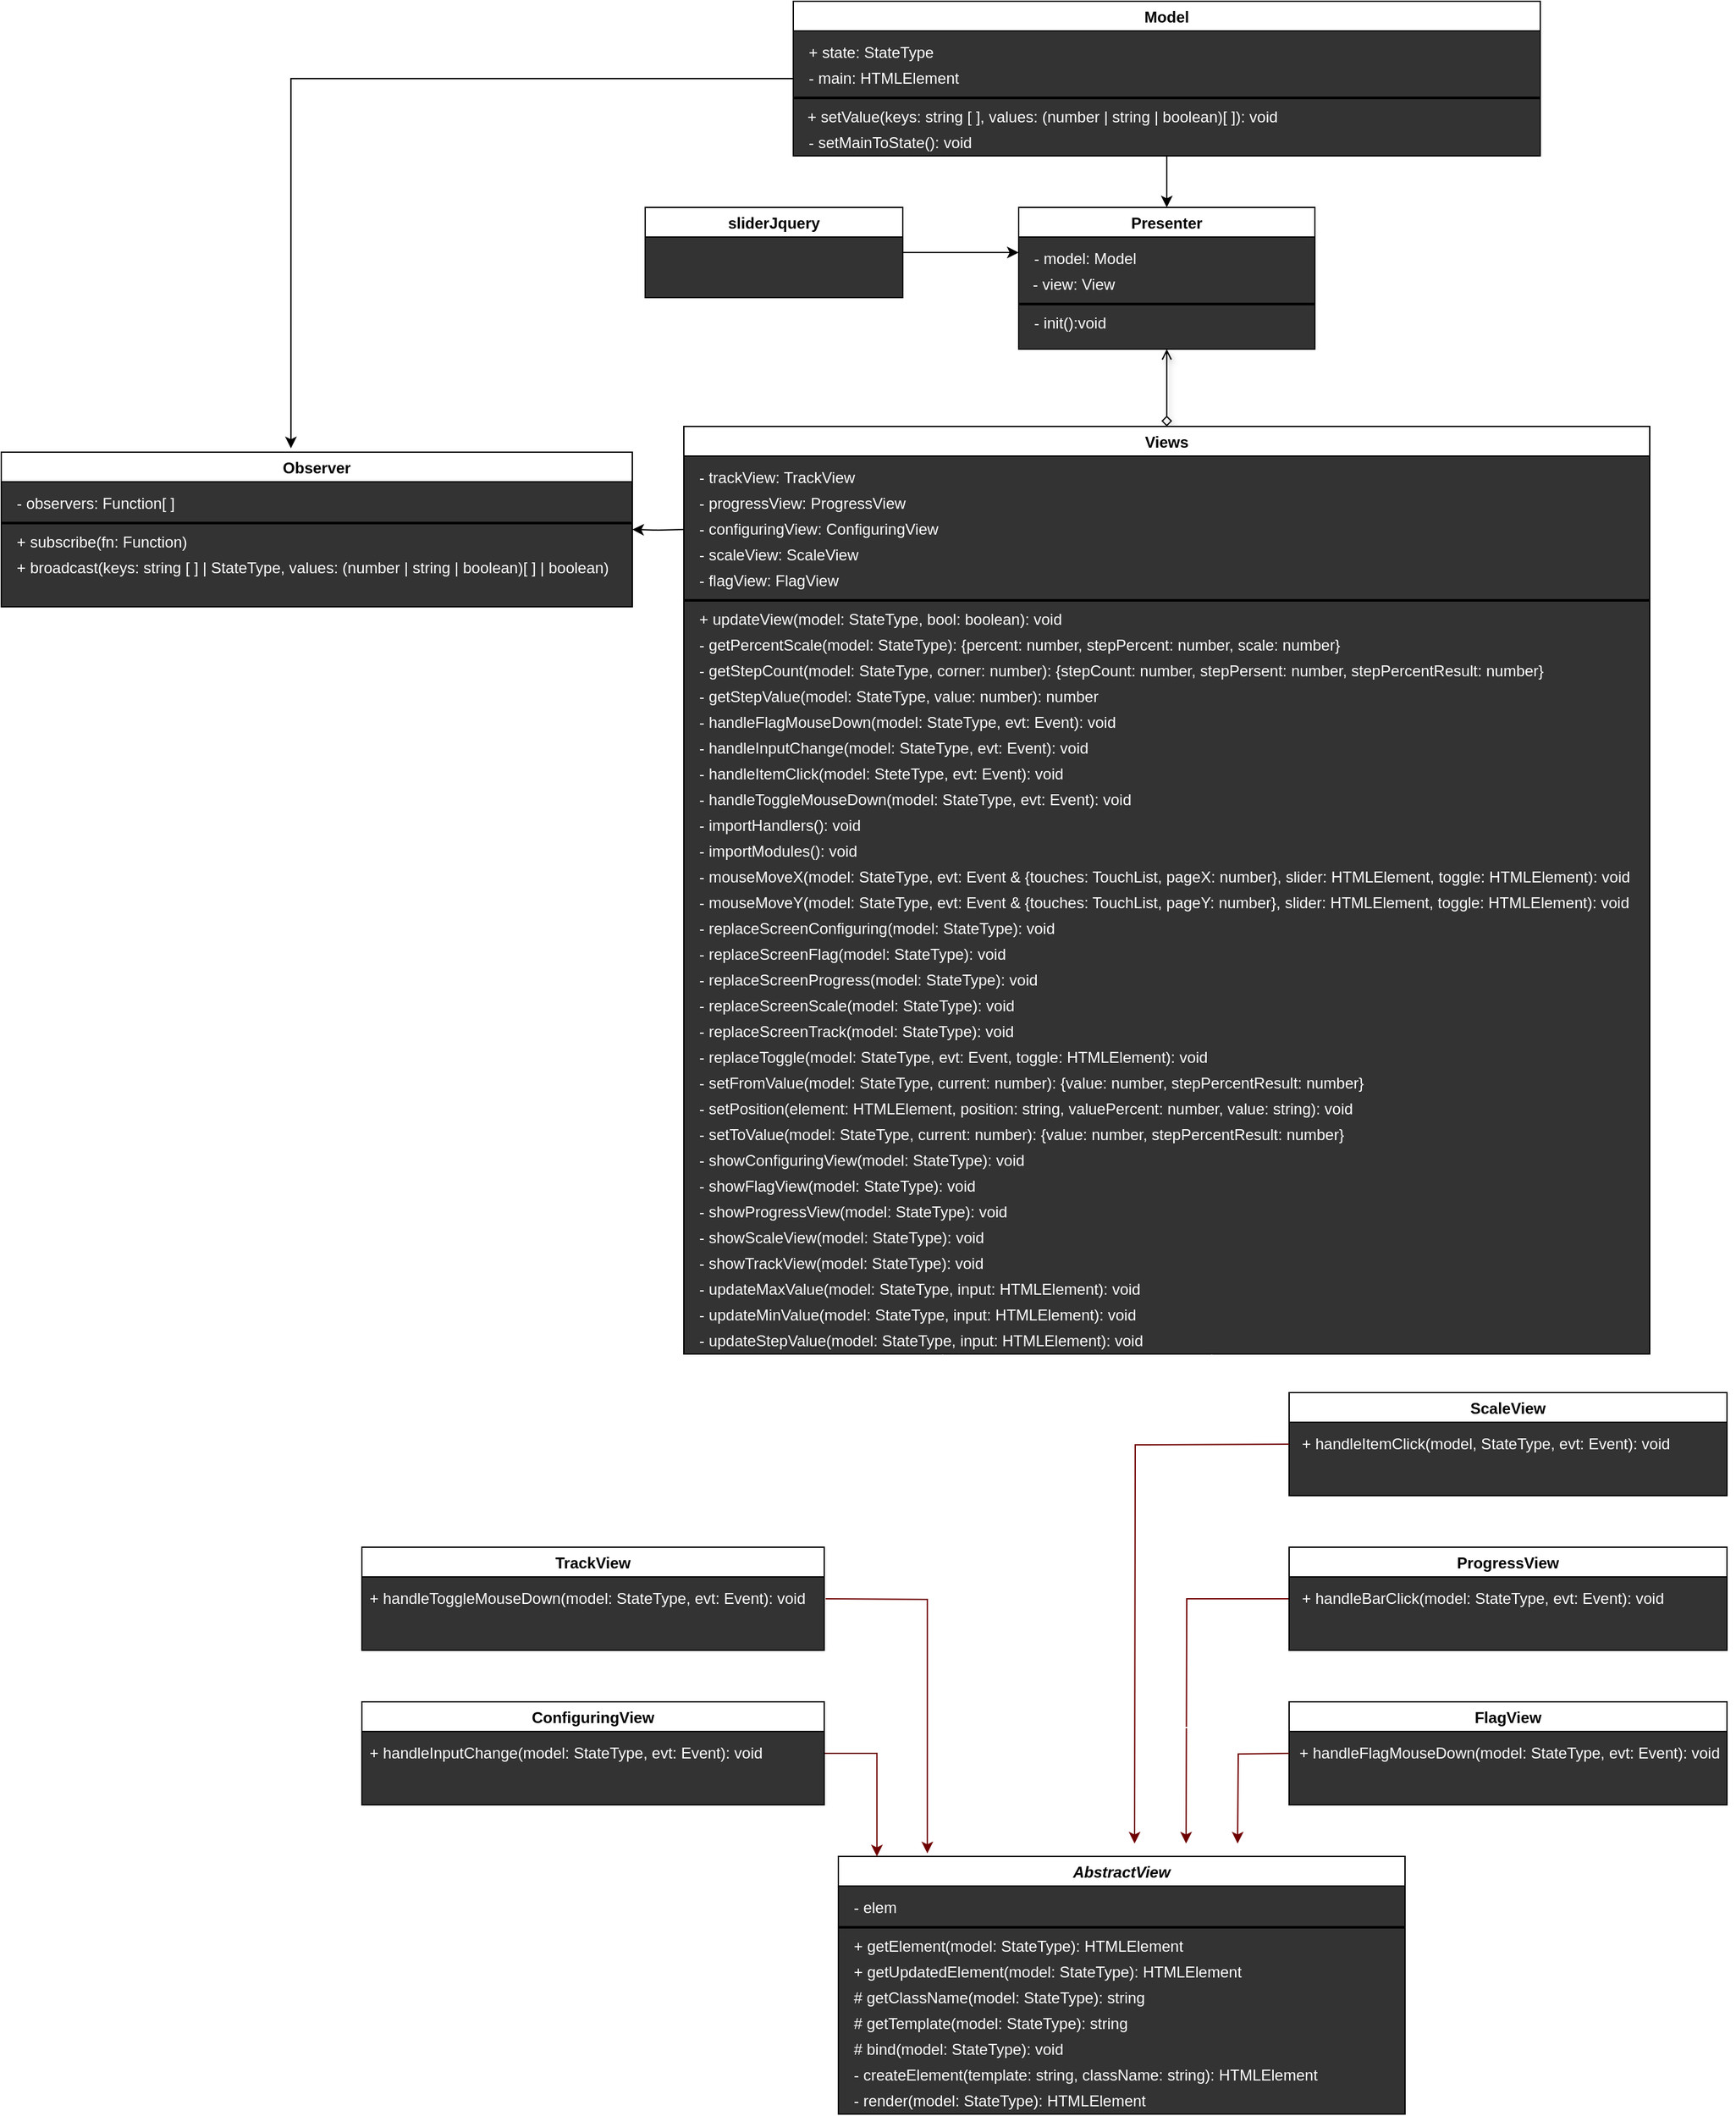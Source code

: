 <mxfile>
    <diagram id="OUbmnmgiFA35l-AEfBl3" name="Страница 1">
        <mxGraphModel dx="1058" dy="478" grid="1" gridSize="10" guides="1" tooltips="1" connect="1" arrows="1" fold="1" page="1" pageScale="1" pageWidth="827" pageHeight="1169" math="0" shadow="0">
            <root>
                <mxCell id="0"/>
                <mxCell id="1" parent="0"/>
                <mxCell id="293" style="edgeStyle=orthogonalEdgeStyle;rounded=0;orthogonalLoop=1;jettySize=auto;html=1;exitX=0.5;exitY=1;exitDx=0;exitDy=0;entryX=0.5;entryY=0;entryDx=0;entryDy=0;shadow=1;endArrow=diamond;endFill=0;strokeWidth=1;startArrow=open;startFill=0;" parent="1" source="3" target="72" edge="1">
                    <mxGeometry relative="1" as="geometry"/>
                </mxCell>
                <mxCell id="3" value="Presenter" style="swimlane;startSize=23;swimlaneFillColor=#333333;" parent="1" vertex="1">
                    <mxGeometry x="1190" y="800" width="230" height="110" as="geometry">
                        <mxRectangle x="314" y="80" width="100" height="23" as="alternateBounds"/>
                    </mxGeometry>
                </mxCell>
                <mxCell id="5" value="" style="line;strokeWidth=2;html=1;" parent="3" vertex="1">
                    <mxGeometry y="70" width="230" height="10" as="geometry"/>
                </mxCell>
                <mxCell id="9" value="&lt;div style=&quot;line-height: 19px&quot;&gt;&lt;font style=&quot;font-size: 12px&quot; color=&quot;#ffffff&quot;&gt;- init():void&lt;/font&gt;&lt;/div&gt;" style="text;html=1;align=left;verticalAlign=middle;resizable=0;points=[];autosize=1;" parent="3" vertex="1">
                    <mxGeometry x="10" y="80" width="70" height="20" as="geometry"/>
                </mxCell>
                <mxCell id="373" value="&lt;font color=&quot;#ffffff&quot;&gt;- view: View&lt;/font&gt;" style="text;html=1;align=left;verticalAlign=middle;resizable=0;points=[];autosize=1;" parent="3" vertex="1">
                    <mxGeometry x="9" y="50" width="80" height="20" as="geometry"/>
                </mxCell>
                <mxCell id="374" value="&lt;font color=&quot;#ffffff&quot;&gt;- model: Model&lt;/font&gt;" style="text;html=1;align=left;verticalAlign=middle;resizable=0;points=[];autosize=1;" parent="3" vertex="1">
                    <mxGeometry x="10" y="30" width="90" height="20" as="geometry"/>
                </mxCell>
                <mxCell id="24" value="AbstractView" style="swimlane;fontStyle=3;swimlaneFillColor=#333333;" parent="1" vertex="1">
                    <mxGeometry x="1050" y="2080" width="440" height="200" as="geometry"/>
                </mxCell>
                <mxCell id="27" value="&lt;div style=&quot;line-height: 19px&quot;&gt;&lt;font style=&quot;font-size: 12px&quot; color=&quot;#ffffff&quot;&gt;+ getElement(model: StateType): HTMLElement&lt;/font&gt;&lt;/div&gt;" style="text;html=1;align=left;verticalAlign=middle;resizable=0;points=[];autosize=1;" parent="24" vertex="1">
                    <mxGeometry x="10" y="60" width="270" height="20" as="geometry"/>
                </mxCell>
                <mxCell id="28" value="&lt;div style=&quot;line-height: 19px&quot;&gt;&lt;font style=&quot;font-size: 12px&quot; color=&quot;#ffffff&quot;&gt;# getClassName(model: StateType): string&lt;/font&gt;&lt;/div&gt;" style="text;html=1;align=left;verticalAlign=middle;resizable=0;points=[];autosize=1;" parent="24" vertex="1">
                    <mxGeometry x="10" y="100" width="240" height="20" as="geometry"/>
                </mxCell>
                <mxCell id="29" value="&lt;div style=&quot;line-height: 19px&quot;&gt;&lt;font style=&quot;font-size: 12px&quot; color=&quot;#ffffff&quot;&gt;# getTemplate(model: StateType): string&lt;/font&gt;&lt;/div&gt;" style="text;html=1;align=left;verticalAlign=middle;resizable=0;points=[];autosize=1;" parent="24" vertex="1">
                    <mxGeometry x="10" y="120" width="230" height="20" as="geometry"/>
                </mxCell>
                <mxCell id="32" value="&lt;div style=&quot;line-height: 19px&quot;&gt;&lt;span style=&quot;color: rgb(255 , 255 , 255)&quot;&gt;# bind(model: StateType): void&lt;/span&gt;&lt;br&gt;&lt;/div&gt;" style="text;html=1;align=left;verticalAlign=middle;resizable=0;points=[];autosize=1;" parent="24" vertex="1">
                    <mxGeometry x="10" y="140" width="180" height="20" as="geometry"/>
                </mxCell>
                <mxCell id="33" value="&lt;div style=&quot;line-height: 19px&quot;&gt;&lt;span style=&quot;color: rgb(255 , 255 , 255)&quot;&gt;- createElement(&lt;/span&gt;&lt;span style=&quot;color: rgb(255 , 255 , 255)&quot;&gt;template: string,&amp;nbsp;&lt;/span&gt;&lt;span style=&quot;color: rgb(255 , 255 , 255)&quot;&gt;className: string&lt;/span&gt;&lt;span style=&quot;color: rgb(255 , 255 , 255)&quot;&gt;): HTMLElement&lt;/span&gt;&lt;/div&gt;" style="text;html=1;align=left;verticalAlign=middle;resizable=0;points=[];autosize=1;" parent="24" vertex="1">
                    <mxGeometry x="10" y="160" width="380" height="20" as="geometry"/>
                </mxCell>
                <mxCell id="43" value="&lt;font color=&quot;#ffffff&quot;&gt;- elem&lt;/font&gt;" style="text;html=1;align=left;verticalAlign=middle;resizable=0;points=[];autosize=1;" parent="24" vertex="1">
                    <mxGeometry x="10" y="30" width="50" height="20" as="geometry"/>
                </mxCell>
                <mxCell id="44" value="" style="line;strokeWidth=2;html=1;" parent="24" vertex="1">
                    <mxGeometry y="50" width="440" height="10" as="geometry"/>
                </mxCell>
                <mxCell id="31" value="&lt;div style=&quot;line-height: 19px&quot;&gt;&lt;span style=&quot;color: rgb(255 , 255 , 255)&quot;&gt;- render(model: StateType): HTMLElement&lt;/span&gt;&lt;br&gt;&lt;/div&gt;" style="text;html=1;align=left;verticalAlign=middle;resizable=0;points=[];autosize=1;" parent="24" vertex="1">
                    <mxGeometry x="10" y="180" width="240" height="20" as="geometry"/>
                </mxCell>
                <mxCell id="238" value="&lt;div style=&quot;line-height: 19px&quot;&gt;&lt;font style=&quot;font-size: 12px&quot; color=&quot;#ffffff&quot;&gt;+ getUpdatedElement(model: StateType): HTMLElement&lt;/font&gt;&lt;/div&gt;" style="text;html=1;align=left;verticalAlign=middle;resizable=0;points=[];autosize=1;" parent="24" vertex="1">
                    <mxGeometry x="10" y="80" width="320" height="20" as="geometry"/>
                </mxCell>
                <mxCell id="431" style="edgeStyle=orthogonalEdgeStyle;rounded=0;orthogonalLoop=1;jettySize=auto;html=1;exitX=1;exitY=0.25;exitDx=0;exitDy=0;fillColor=#a20025;strokeColor=#FFFFFF;" parent="1" source="65" edge="1">
                    <mxGeometry relative="1" as="geometry">
                        <mxPoint x="1095" y="1690" as="targetPoint"/>
                    </mxGeometry>
                </mxCell>
                <mxCell id="65" value="TrackView" style="swimlane;swimlaneFillColor=#333333;" parent="1" vertex="1">
                    <mxGeometry x="680" y="1840" width="359" height="80" as="geometry"/>
                </mxCell>
                <mxCell id="66" value="&lt;div style=&quot;line-height: 19px&quot;&gt;&lt;br&gt;&lt;/div&gt;" style="text;html=1;align=left;verticalAlign=middle;resizable=0;points=[];autosize=1;" parent="65" vertex="1">
                    <mxGeometry x="8" y="90" width="20" height="20" as="geometry"/>
                </mxCell>
                <mxCell id="386" value="&lt;div style=&quot;line-height: 19px&quot;&gt;&lt;font style=&quot;font-size: 12px&quot; color=&quot;#ffffff&quot;&gt;+ handleToggleMouseDown(model: StateType, evt: Event): void&lt;/font&gt;&lt;/div&gt;" style="text;html=1;align=left;verticalAlign=middle;resizable=0;points=[];autosize=1;" parent="65" vertex="1">
                    <mxGeometry x="4" y="30" width="350" height="20" as="geometry"/>
                </mxCell>
                <mxCell id="72" value="Views" style="swimlane;swimlaneFillColor=#333333;" parent="1" vertex="1">
                    <mxGeometry x="930" y="970" width="750" height="720" as="geometry">
                        <mxRectangle x="314" y="80" width="100" height="23" as="alternateBounds"/>
                    </mxGeometry>
                </mxCell>
                <mxCell id="115" value="" style="line;strokeWidth=2;html=1;" parent="72" vertex="1">
                    <mxGeometry y="130" width="750" height="10" as="geometry"/>
                </mxCell>
                <mxCell id="170" value="&lt;div style=&quot;line-height: 19px&quot;&gt;&lt;font style=&quot;font-size: 12px&quot; color=&quot;#ffffff&quot;&gt;- showConfiguringView(model: StateType): void&lt;/font&gt;&lt;/div&gt;" style="text;html=1;align=left;verticalAlign=middle;resizable=0;points=[];autosize=1;" parent="72" vertex="1">
                    <mxGeometry x="10" y="560" width="270" height="20" as="geometry"/>
                </mxCell>
                <mxCell id="205" value="&lt;div style=&quot;line-height: 19px&quot;&gt;&lt;font style=&quot;font-size: 12px&quot; color=&quot;#ffffff&quot;&gt;- showFlagView(model: StateType): void&lt;/font&gt;&lt;/div&gt;" style="text;html=1;align=left;verticalAlign=middle;resizable=0;points=[];autosize=1;" parent="72" vertex="1">
                    <mxGeometry x="10" y="580" width="230" height="20" as="geometry"/>
                </mxCell>
                <mxCell id="206" value="&lt;div style=&quot;line-height: 19px&quot;&gt;&lt;font style=&quot;font-size: 12px&quot; color=&quot;#ffffff&quot;&gt;- showScaleView(model: StateType): void&lt;/font&gt;&lt;/div&gt;" style="text;html=1;align=left;verticalAlign=middle;resizable=0;points=[];autosize=1;" parent="72" vertex="1">
                    <mxGeometry x="10" y="620" width="240" height="20" as="geometry"/>
                </mxCell>
                <mxCell id="358" value="&lt;div style=&quot;line-height: 19px&quot;&gt;&lt;font style=&quot;font-size: 12px&quot; color=&quot;#ffffff&quot;&gt;- replaceScreenConfiguring(model: StateType): void&lt;/font&gt;&lt;/div&gt;" style="text;html=1;align=left;verticalAlign=middle;resizable=0;points=[];autosize=1;" parent="72" vertex="1">
                    <mxGeometry x="10" y="380" width="290" height="20" as="geometry"/>
                </mxCell>
                <mxCell id="359" value="&lt;div style=&quot;line-height: 19px&quot;&gt;&lt;font style=&quot;font-size: 12px&quot; color=&quot;#ffffff&quot;&gt;- replaceScreenFlag(model: StateType): void&lt;/font&gt;&lt;/div&gt;" style="text;html=1;align=left;verticalAlign=middle;resizable=0;points=[];autosize=1;" parent="72" vertex="1">
                    <mxGeometry x="10" y="400" width="250" height="20" as="geometry"/>
                </mxCell>
                <mxCell id="375" value="&lt;div style=&quot;line-height: 19px&quot;&gt;&lt;font style=&quot;font-size: 12px&quot; color=&quot;#ffffff&quot;&gt;- replaceScreenScale(model: StateType): void&lt;/font&gt;&lt;/div&gt;" style="text;html=1;align=left;verticalAlign=middle;resizable=0;points=[];autosize=1;" parent="72" vertex="1">
                    <mxGeometry x="10" y="440" width="260" height="20" as="geometry"/>
                </mxCell>
                <mxCell id="376" value="&lt;div style=&quot;line-height: 19px&quot;&gt;&lt;font style=&quot;font-size: 12px&quot; color=&quot;#ffffff&quot;&gt;- replaceScreenTrack(model: StateType): void&lt;/font&gt;&lt;/div&gt;" style="text;html=1;align=left;verticalAlign=middle;resizable=0;points=[];autosize=1;" parent="72" vertex="1">
                    <mxGeometry x="10" y="460" width="260" height="20" as="geometry"/>
                </mxCell>
                <mxCell id="377" value="&lt;div style=&quot;line-height: 19px&quot;&gt;&lt;font style=&quot;font-size: 12px&quot; color=&quot;#ffffff&quot;&gt;- replaceToggle(model: StateType, evt: Event, toggle: HTMLElement): void&lt;/font&gt;&lt;/div&gt;" style="text;html=1;align=left;verticalAlign=middle;resizable=0;points=[];autosize=1;" parent="72" vertex="1">
                    <mxGeometry x="10" y="480" width="410" height="20" as="geometry"/>
                </mxCell>
                <mxCell id="380" value="&lt;div style=&quot;line-height: 19px&quot;&gt;&lt;font style=&quot;font-size: 12px&quot; color=&quot;#ffffff&quot;&gt;- updateMaxValue(model: StateType, input: HTMLElement): void&lt;/font&gt;&lt;/div&gt;" style="text;html=1;align=left;verticalAlign=middle;resizable=0;points=[];autosize=1;" parent="72" vertex="1">
                    <mxGeometry x="10" y="660" width="360" height="20" as="geometry"/>
                </mxCell>
                <mxCell id="398" value="&lt;div style=&quot;line-height: 19px&quot;&gt;&lt;font style=&quot;font-size: 12px&quot; color=&quot;#ffffff&quot;&gt;- handleFlagMouseDown(model: StateType, evt: Event): void&lt;/font&gt;&lt;/div&gt;" style="text;html=1;align=left;verticalAlign=middle;resizable=0;points=[];autosize=1;" parent="72" vertex="1">
                    <mxGeometry x="10" y="220" width="340" height="20" as="geometry"/>
                </mxCell>
                <mxCell id="399" value="&lt;div style=&quot;line-height: 19px&quot;&gt;&lt;font style=&quot;font-size: 12px&quot; color=&quot;#ffffff&quot;&gt;- handleItemClick(model: SteteType, evt: Event&lt;/font&gt;&lt;span style=&quot;color: rgb(255 , 255 , 255)&quot;&gt;): void&lt;/span&gt;&lt;/div&gt;" style="text;html=1;align=left;verticalAlign=middle;resizable=0;points=[];autosize=1;" parent="72" vertex="1">
                    <mxGeometry x="10" y="260" width="300" height="20" as="geometry"/>
                </mxCell>
                <mxCell id="387" value="&lt;div style=&quot;line-height: 19px&quot;&gt;&lt;font style=&quot;font-size: 12px&quot; color=&quot;#ffffff&quot;&gt;- handleInputChange(model: StateType, evt: Event): void&lt;/font&gt;&lt;/div&gt;" style="text;html=1;align=left;verticalAlign=middle;resizable=0;points=[];autosize=1;" parent="72" vertex="1">
                    <mxGeometry x="10" y="240" width="320" height="20" as="geometry"/>
                </mxCell>
                <mxCell id="388" value="&lt;div style=&quot;line-height: 19px&quot;&gt;&lt;font style=&quot;font-size: 12px&quot; color=&quot;#ffffff&quot;&gt;- handleToggleMouseDown(model: StateType, evt: Event): void&lt;/font&gt;&lt;/div&gt;" style="text;html=1;align=left;verticalAlign=middle;resizable=0;points=[];autosize=1;" parent="72" vertex="1">
                    <mxGeometry x="10" y="280" width="350" height="20" as="geometry"/>
                </mxCell>
                <mxCell id="414" value="&lt;div style=&quot;line-height: 19px&quot;&gt;&lt;font style=&quot;font-size: 12px&quot; color=&quot;#ffffff&quot;&gt;- trackView: TrackView&lt;/font&gt;&lt;/div&gt;" style="text;html=1;align=left;verticalAlign=middle;resizable=0;points=[];autosize=1;" parent="72" vertex="1">
                    <mxGeometry x="10" y="30" width="140" height="20" as="geometry"/>
                </mxCell>
                <mxCell id="415" value="&lt;div style=&quot;line-height: 19px&quot;&gt;&lt;font style=&quot;font-size: 12px&quot; color=&quot;#ffffff&quot;&gt;- progressView: ProgressView&lt;/font&gt;&lt;/div&gt;" style="text;html=1;align=left;verticalAlign=middle;resizable=0;points=[];autosize=1;" parent="72" vertex="1">
                    <mxGeometry x="10" y="50" width="180" height="20" as="geometry"/>
                </mxCell>
                <mxCell id="416" value="&lt;div style=&quot;line-height: 19px&quot;&gt;&lt;font style=&quot;font-size: 12px&quot; color=&quot;#ffffff&quot;&gt;- configuringView: ConfiguringView&lt;/font&gt;&lt;/div&gt;" style="text;html=1;align=left;verticalAlign=middle;resizable=0;points=[];autosize=1;" parent="72" vertex="1">
                    <mxGeometry x="10" y="70" width="200" height="20" as="geometry"/>
                </mxCell>
                <mxCell id="417" value="&lt;div style=&quot;line-height: 19px&quot;&gt;&lt;font style=&quot;font-size: 12px&quot; color=&quot;#ffffff&quot;&gt;- scaleView: ScaleView&lt;/font&gt;&lt;/div&gt;" style="text;html=1;align=left;verticalAlign=middle;resizable=0;points=[];autosize=1;" parent="72" vertex="1">
                    <mxGeometry x="10" y="90" width="140" height="20" as="geometry"/>
                </mxCell>
                <mxCell id="418" value="&lt;div style=&quot;line-height: 19px&quot;&gt;&lt;font style=&quot;font-size: 12px&quot; color=&quot;#ffffff&quot;&gt;- flagView: FlagView&lt;/font&gt;&lt;/div&gt;" style="text;html=1;align=left;verticalAlign=middle;resizable=0;points=[];autosize=1;" parent="72" vertex="1">
                    <mxGeometry x="10" y="110" width="120" height="20" as="geometry"/>
                </mxCell>
                <mxCell id="402" value="&lt;div style=&quot;line-height: 19px&quot;&gt;&lt;font style=&quot;font-size: 12px&quot; color=&quot;#ffffff&quot;&gt;- importHandlers(): void&lt;/font&gt;&lt;/div&gt;" style="text;html=1;align=left;verticalAlign=middle;resizable=0;points=[];autosize=1;" parent="72" vertex="1">
                    <mxGeometry x="10" y="300" width="140" height="20" as="geometry"/>
                </mxCell>
                <mxCell id="401" value="&lt;div style=&quot;line-height: 19px&quot;&gt;&lt;font style=&quot;font-size: 12px&quot; color=&quot;#ffffff&quot;&gt;- importModules(): void&lt;/font&gt;&lt;/div&gt;" style="text;html=1;align=left;verticalAlign=middle;resizable=0;points=[];autosize=1;" parent="72" vertex="1">
                    <mxGeometry x="10" y="320" width="140" height="20" as="geometry"/>
                </mxCell>
                <mxCell id="420" value="&lt;div style=&quot;line-height: 19px&quot;&gt;&lt;font style=&quot;font-size: 12px&quot; color=&quot;#ffffff&quot;&gt;- mouseMoveX(model: StateType, evt: Event &amp;amp; {touches: TouchList, pageX: number&lt;/font&gt;&lt;span style=&quot;color: rgb(255 , 255 , 255)&quot;&gt;}, slider: HTMLElement, toggle: HTMLElement): void&lt;/span&gt;&lt;/div&gt;" style="text;html=1;align=left;verticalAlign=middle;resizable=0;points=[];autosize=1;" parent="72" vertex="1">
                    <mxGeometry x="10" y="340" width="740" height="20" as="geometry"/>
                </mxCell>
                <mxCell id="421" value="&lt;div style=&quot;line-height: 19px&quot;&gt;&lt;font style=&quot;font-size: 12px&quot; color=&quot;#ffffff&quot;&gt;- mouseMoveY(model: StateType, evt: Event &amp;amp; {touches: TouchList, pageY: number&lt;/font&gt;&lt;span style=&quot;color: rgb(255 , 255 , 255)&quot;&gt;}, slider: HTMLElement, toggle: HTMLElement): void&lt;/span&gt;&lt;/div&gt;" style="text;html=1;align=left;verticalAlign=middle;resizable=0;points=[];autosize=1;" parent="72" vertex="1">
                    <mxGeometry x="10" y="360" width="740" height="20" as="geometry"/>
                </mxCell>
                <mxCell id="422" value="&lt;div style=&quot;line-height: 19px&quot;&gt;&lt;font style=&quot;font-size: 12px&quot; color=&quot;#ffffff&quot;&gt;- replaceScreenProgress(model: StateType): void&lt;/font&gt;&lt;/div&gt;" style="text;html=1;align=left;verticalAlign=middle;resizable=0;points=[];autosize=1;" parent="72" vertex="1">
                    <mxGeometry x="10" y="420" width="280" height="20" as="geometry"/>
                </mxCell>
                <mxCell id="423" value="&lt;div style=&quot;line-height: 19px&quot;&gt;&lt;font style=&quot;font-size: 12px&quot; color=&quot;#ffffff&quot;&gt;- setToValue(model: StateType, current: number): {value: number, stepPercentResult: number}&lt;/font&gt;&lt;/div&gt;" style="text;html=1;align=left;verticalAlign=middle;resizable=0;points=[];autosize=1;" parent="72" vertex="1">
                    <mxGeometry x="10" y="540" width="520" height="20" as="geometry"/>
                </mxCell>
                <mxCell id="424" value="&lt;div style=&quot;line-height: 19px&quot;&gt;&lt;font style=&quot;font-size: 12px&quot; color=&quot;#ffffff&quot;&gt;- setPosition(element: HTMLElement, position: string, valuePercent: number, value: string): void&lt;/font&gt;&lt;/div&gt;" style="text;html=1;align=left;verticalAlign=middle;resizable=0;points=[];autosize=1;" parent="72" vertex="1">
                    <mxGeometry x="10" y="520" width="520" height="20" as="geometry"/>
                </mxCell>
                <mxCell id="425" value="&lt;div style=&quot;line-height: 19px&quot;&gt;&lt;font style=&quot;font-size: 12px&quot; color=&quot;#ffffff&quot;&gt;- showProgressView(model: StateType): void&lt;/font&gt;&lt;/div&gt;" style="text;html=1;align=left;verticalAlign=middle;resizable=0;points=[];autosize=1;" parent="72" vertex="1">
                    <mxGeometry x="10" y="600" width="250" height="20" as="geometry"/>
                </mxCell>
                <mxCell id="426" value="&lt;div style=&quot;line-height: 19px&quot;&gt;&lt;font style=&quot;font-size: 12px&quot; color=&quot;#ffffff&quot;&gt;- updateMinValue(model: StateType, input: HTMLElement): void&lt;/font&gt;&lt;/div&gt;" style="text;html=1;align=left;verticalAlign=middle;resizable=0;points=[];autosize=1;" parent="72" vertex="1">
                    <mxGeometry x="10" y="680" width="350" height="20" as="geometry"/>
                </mxCell>
                <mxCell id="427" value="&lt;div style=&quot;line-height: 19px&quot;&gt;&lt;font style=&quot;font-size: 12px&quot; color=&quot;#ffffff&quot;&gt;- updateStepValue(model: StateType, input: HTMLElement): void&lt;/font&gt;&lt;/div&gt;" style="text;html=1;align=left;verticalAlign=middle;resizable=0;points=[];autosize=1;" parent="72" vertex="1">
                    <mxGeometry x="10" y="700" width="360" height="20" as="geometry"/>
                </mxCell>
                <mxCell id="458" value="&lt;div style=&quot;line-height: 19px&quot;&gt;&lt;font style=&quot;font-size: 12px&quot; color=&quot;#ffffff&quot;&gt;- showTrackView(model: StateType): void&lt;/font&gt;&lt;/div&gt;" style="text;html=1;align=left;verticalAlign=middle;resizable=0;points=[];autosize=1;" parent="72" vertex="1">
                    <mxGeometry x="10" y="640" width="240" height="20" as="geometry"/>
                </mxCell>
                <mxCell id="459" value="&lt;div style=&quot;line-height: 19px&quot;&gt;&lt;font style=&quot;font-size: 12px&quot; color=&quot;#ffffff&quot;&gt;- setFromValue(model: StateType, current: number): {value: number, stepPercentResult: number}&lt;/font&gt;&lt;/div&gt;" style="text;html=1;align=left;verticalAlign=middle;resizable=0;points=[];autosize=1;" parent="72" vertex="1">
                    <mxGeometry x="10" y="500" width="530" height="20" as="geometry"/>
                </mxCell>
                <mxCell id="461" value="&lt;div style=&quot;line-height: 19px&quot;&gt;&lt;font style=&quot;font-size: 12px&quot; color=&quot;#ffffff&quot;&gt;+ updateView(model: StateType, bool: boolean): void&lt;/font&gt;&lt;/div&gt;" style="text;html=1;align=left;verticalAlign=middle;resizable=0;points=[];autosize=1;" parent="72" vertex="1">
                    <mxGeometry x="10" y="140" width="300" height="20" as="geometry"/>
                </mxCell>
                <mxCell id="450" value="&lt;div style=&quot;line-height: 19px&quot;&gt;&lt;font style=&quot;font-size: 12px&quot; color=&quot;#ffffff&quot;&gt;- getStepValue(model: StateType, value: number): number&lt;/font&gt;&lt;/div&gt;" style="text;html=1;align=left;verticalAlign=middle;resizable=0;points=[];autosize=1;" parent="72" vertex="1">
                    <mxGeometry x="10" y="200" width="330" height="20" as="geometry"/>
                </mxCell>
                <mxCell id="451" value="&lt;div style=&quot;line-height: 19px&quot;&gt;&lt;font style=&quot;font-size: 12px&quot; color=&quot;#ffffff&quot;&gt;- getPercentScale(model: StateType): {percent: number, stepPercent: number, scale: number}&lt;/font&gt;&lt;/div&gt;" style="text;html=1;align=left;verticalAlign=middle;resizable=0;points=[];autosize=1;" parent="72" vertex="1">
                    <mxGeometry x="10" y="160" width="510" height="20" as="geometry"/>
                </mxCell>
                <mxCell id="454" value="&lt;div style=&quot;line-height: 19px&quot;&gt;&lt;font style=&quot;font-size: 12px&quot; color=&quot;#ffffff&quot;&gt;- getStepCount(model: StateType, corner: number): {stepCount: number, stepPersent: number, stepPercentResult: number}&lt;/font&gt;&lt;/div&gt;" style="text;html=1;align=left;verticalAlign=middle;resizable=0;points=[];autosize=1;" parent="72" vertex="1">
                    <mxGeometry x="10" y="180" width="670" height="20" as="geometry"/>
                </mxCell>
                <mxCell id="408" style="edgeStyle=orthogonalEdgeStyle;rounded=0;orthogonalLoop=1;jettySize=auto;html=1;exitX=1;exitY=0.5;exitDx=0;exitDy=0;entryX=0.068;entryY=0;entryDx=0;entryDy=0;entryPerimeter=0;fillColor=#a20025;strokeColor=#6F0000;" parent="1" source="158" target="24" edge="1">
                    <mxGeometry relative="1" as="geometry"/>
                </mxCell>
                <mxCell id="432" style="edgeStyle=orthogonalEdgeStyle;rounded=0;orthogonalLoop=1;jettySize=auto;html=1;exitX=1;exitY=0.25;exitDx=0;exitDy=0;fillColor=#a20025;strokeColor=#FFFFFF;" parent="1" source="158" edge="1">
                    <mxGeometry relative="1" as="geometry">
                        <mxPoint x="1131" y="1690" as="targetPoint"/>
                    </mxGeometry>
                </mxCell>
                <mxCell id="158" value="ConfiguringView" style="swimlane;swimlaneFillColor=#333333;" parent="1" vertex="1">
                    <mxGeometry x="680" y="1960" width="359" height="80" as="geometry"/>
                </mxCell>
                <mxCell id="159" value="&lt;div style=&quot;line-height: 19px&quot;&gt;&lt;br&gt;&lt;/div&gt;" style="text;html=1;align=left;verticalAlign=middle;resizable=0;points=[];autosize=1;" parent="158" vertex="1">
                    <mxGeometry x="8" y="90" width="20" height="20" as="geometry"/>
                </mxCell>
                <mxCell id="381" value="&lt;div style=&quot;line-height: 19px&quot;&gt;&lt;font style=&quot;font-size: 12px&quot; color=&quot;#ffffff&quot;&gt;+ handleInputChange(model: StateType, evt: Event): void&lt;/font&gt;&lt;/div&gt;" style="text;html=1;align=left;verticalAlign=middle;resizable=0;points=[];autosize=1;" parent="158" vertex="1">
                    <mxGeometry x="4" y="30" width="320" height="20" as="geometry"/>
                </mxCell>
                <mxCell id="469" style="edgeStyle=orthogonalEdgeStyle;rounded=0;orthogonalLoop=1;jettySize=auto;html=1;exitX=0;exitY=0.5;exitDx=0;exitDy=0;fillColor=#a20025;strokeColor=#6F0000;" parent="1" source="171" edge="1">
                    <mxGeometry relative="1" as="geometry">
                        <mxPoint x="1320" y="2070" as="targetPoint"/>
                    </mxGeometry>
                </mxCell>
                <mxCell id="475" style="edgeStyle=orthogonalEdgeStyle;rounded=0;orthogonalLoop=1;jettySize=auto;html=1;exitX=0;exitY=0.25;exitDx=0;exitDy=0;fillColor=#a20025;strokeColor=#FFFFFF;" parent="1" source="171" edge="1">
                    <mxGeometry relative="1" as="geometry">
                        <mxPoint x="1300" y="1700" as="targetPoint"/>
                    </mxGeometry>
                </mxCell>
                <mxCell id="171" value="ProgressView" style="swimlane;swimlaneFillColor=#333333;startSize=23;" parent="1" vertex="1">
                    <mxGeometry x="1400" y="1840" width="340" height="80" as="geometry"/>
                </mxCell>
                <mxCell id="172" value="&lt;div style=&quot;line-height: 19px&quot;&gt;&lt;br&gt;&lt;/div&gt;" style="text;html=1;align=left;verticalAlign=middle;resizable=0;points=[];autosize=1;" parent="171" vertex="1">
                    <mxGeometry x="8" y="90" width="20" height="20" as="geometry"/>
                </mxCell>
                <mxCell id="174" value="&lt;div style=&quot;line-height: 19px&quot;&gt;&lt;br&gt;&lt;/div&gt;" style="text;html=1;align=left;verticalAlign=middle;resizable=0;points=[];autosize=1;" parent="171" vertex="1">
                    <mxGeometry x="8" y="50" width="20" height="20" as="geometry"/>
                </mxCell>
                <mxCell id="311" value="&lt;div style=&quot;line-height: 19px&quot;&gt;&lt;font style=&quot;font-size: 12px&quot; color=&quot;#ffffff&quot;&gt;+ handleBarClick(model: StateType, evt: Event): void&lt;/font&gt;&lt;/div&gt;" style="text;html=1;align=left;verticalAlign=middle;resizable=0;points=[];autosize=1;" parent="171" vertex="1">
                    <mxGeometry x="8" y="30" width="300" height="20" as="geometry"/>
                </mxCell>
                <mxCell id="476" style="edgeStyle=orthogonalEdgeStyle;rounded=0;orthogonalLoop=1;jettySize=auto;html=1;exitX=0;exitY=0.25;exitDx=0;exitDy=0;fillColor=#a20025;strokeColor=#FFFFFF;" parent="1" source="182" edge="1">
                    <mxGeometry relative="1" as="geometry">
                        <mxPoint x="1260" y="1700" as="targetPoint"/>
                    </mxGeometry>
                </mxCell>
                <mxCell id="182" value="FlagView" style="swimlane;swimlaneFillColor=#333333;" parent="1" vertex="1">
                    <mxGeometry x="1400" y="1960" width="340" height="80" as="geometry"/>
                </mxCell>
                <mxCell id="183" value="&lt;div style=&quot;line-height: 19px&quot;&gt;&lt;br&gt;&lt;/div&gt;" style="text;html=1;align=left;verticalAlign=middle;resizable=0;points=[];autosize=1;" parent="182" vertex="1">
                    <mxGeometry x="8" y="90" width="20" height="20" as="geometry"/>
                </mxCell>
                <mxCell id="396" value="&lt;div style=&quot;line-height: 19px&quot;&gt;&lt;font style=&quot;font-size: 12px&quot; color=&quot;#ffffff&quot;&gt;+ handleFlagMouseDown(model: StateType, evt: Event): void&lt;/font&gt;&lt;/div&gt;" style="text;html=1;align=left;verticalAlign=middle;resizable=0;points=[];autosize=1;" parent="182" vertex="1">
                    <mxGeometry x="6" y="30" width="340" height="20" as="geometry"/>
                </mxCell>
                <mxCell id="467" style="edgeStyle=orthogonalEdgeStyle;rounded=0;orthogonalLoop=1;jettySize=auto;html=1;" parent="1" source="363" edge="1">
                    <mxGeometry relative="1" as="geometry">
                        <mxPoint x="1190" y="835" as="targetPoint"/>
                    </mxGeometry>
                </mxCell>
                <mxCell id="363" value="sliderJquery" style="swimlane;swimlaneFillColor=#333333;" parent="1" vertex="1">
                    <mxGeometry x="900" y="800" width="200" height="70" as="geometry"/>
                </mxCell>
                <mxCell id="474" style="edgeStyle=orthogonalEdgeStyle;rounded=0;orthogonalLoop=1;jettySize=auto;html=1;exitX=0;exitY=0.25;exitDx=0;exitDy=0;fillColor=#e1d5e7;strokeColor=#FFFFFF;" parent="1" source="404" edge="1">
                    <mxGeometry relative="1" as="geometry">
                        <mxPoint x="1340" y="1690" as="targetPoint"/>
                    </mxGeometry>
                </mxCell>
                <mxCell id="404" value="ScaleView" style="swimlane;swimlaneFillColor=#333333;startSize=23;" parent="1" vertex="1">
                    <mxGeometry x="1400" y="1720" width="340" height="80" as="geometry"/>
                </mxCell>
                <mxCell id="405" value="&lt;div style=&quot;line-height: 19px&quot;&gt;&lt;br&gt;&lt;/div&gt;" style="text;html=1;align=left;verticalAlign=middle;resizable=0;points=[];autosize=1;" parent="404" vertex="1">
                    <mxGeometry x="8" y="90" width="20" height="20" as="geometry"/>
                </mxCell>
                <mxCell id="406" value="&lt;div style=&quot;line-height: 19px&quot;&gt;&lt;br&gt;&lt;/div&gt;" style="text;html=1;align=left;verticalAlign=middle;resizable=0;points=[];autosize=1;" parent="404" vertex="1">
                    <mxGeometry x="8" y="50" width="20" height="20" as="geometry"/>
                </mxCell>
                <mxCell id="407" value="&lt;div style=&quot;line-height: 19px&quot;&gt;&lt;font style=&quot;font-size: 12px&quot; color=&quot;#ffffff&quot;&gt;+ handleItemClick(model, StateType, evt: Event): void&lt;/font&gt;&lt;/div&gt;" style="text;html=1;align=left;verticalAlign=middle;resizable=0;points=[];autosize=1;" parent="404" vertex="1">
                    <mxGeometry x="8" y="30" width="300" height="20" as="geometry"/>
                </mxCell>
                <mxCell id="409" style="edgeStyle=orthogonalEdgeStyle;rounded=0;orthogonalLoop=1;jettySize=auto;html=1;entryX=0.157;entryY=-0.012;entryDx=0;entryDy=0;entryPerimeter=0;fillColor=#a20025;strokeColor=#6F0000;" parent="1" target="24" edge="1">
                    <mxGeometry relative="1" as="geometry">
                        <mxPoint x="1040" y="1880" as="sourcePoint"/>
                    </mxGeometry>
                </mxCell>
                <mxCell id="435" value="Observer" style="swimlane;swimlaneFillColor=#333333;" parent="1" vertex="1">
                    <mxGeometry x="400" y="990" width="490" height="120" as="geometry"/>
                </mxCell>
                <mxCell id="436" value="&lt;div style=&quot;line-height: 19px&quot;&gt;&lt;font style=&quot;font-size: 12px&quot; color=&quot;#ffffff&quot;&gt;- observers: Function[ ]&lt;/font&gt;&lt;/div&gt;" style="text;html=1;align=left;verticalAlign=middle;resizable=0;points=[];autosize=1;" parent="435" vertex="1">
                    <mxGeometry x="10" y="30" width="140" height="20" as="geometry"/>
                </mxCell>
                <mxCell id="438" value="&lt;div style=&quot;line-height: 19px&quot;&gt;&lt;font style=&quot;font-size: 12px&quot; color=&quot;#ffffff&quot;&gt;+ subscribe(fn: Function)&lt;/font&gt;&lt;/div&gt;" style="text;html=1;align=left;verticalAlign=middle;resizable=0;points=[];autosize=1;" parent="435" vertex="1">
                    <mxGeometry x="10" y="60" width="150" height="20" as="geometry"/>
                </mxCell>
                <mxCell id="439" value="&lt;div style=&quot;line-height: 19px&quot;&gt;&lt;font style=&quot;font-size: 12px&quot; color=&quot;#ffffff&quot;&gt;+ broadcast(keys: string [ ] | StateType, values: (number | string | boolean)[ ] | boolean)&lt;/font&gt;&lt;/div&gt;" style="text;html=1;align=left;verticalAlign=middle;resizable=0;points=[];autosize=1;" parent="435" vertex="1">
                    <mxGeometry x="10" y="80" width="480" height="20" as="geometry"/>
                </mxCell>
                <mxCell id="437" value="" style="line;strokeWidth=2;html=1;" parent="1" vertex="1">
                    <mxGeometry x="400" y="1040" width="490" height="10" as="geometry"/>
                </mxCell>
                <mxCell id="442" style="edgeStyle=orthogonalEdgeStyle;rounded=0;orthogonalLoop=1;jettySize=auto;html=1;entryX=1;entryY=0.5;entryDx=0;entryDy=0;" parent="1" target="435" edge="1">
                    <mxGeometry relative="1" as="geometry">
                        <mxPoint x="930" y="1050" as="sourcePoint"/>
                    </mxGeometry>
                </mxCell>
                <mxCell id="453" style="edgeStyle=orthogonalEdgeStyle;rounded=0;orthogonalLoop=1;jettySize=auto;html=1;entryX=0.5;entryY=0;entryDx=0;entryDy=0;" parent="1" source="445" target="3" edge="1">
                    <mxGeometry relative="1" as="geometry"/>
                </mxCell>
                <mxCell id="460" style="edgeStyle=orthogonalEdgeStyle;rounded=0;orthogonalLoop=1;jettySize=auto;html=1;exitX=0;exitY=0.5;exitDx=0;exitDy=0;entryX=0.459;entryY=-0.025;entryDx=0;entryDy=0;entryPerimeter=0;" parent="1" source="445" target="435" edge="1">
                    <mxGeometry relative="1" as="geometry"/>
                </mxCell>
                <mxCell id="445" value="Model" style="swimlane;startSize=23;swimlaneFillColor=#333333;" parent="1" vertex="1">
                    <mxGeometry x="1015" y="640" width="580" height="120" as="geometry">
                        <mxRectangle x="314" y="80" width="100" height="23" as="alternateBounds"/>
                    </mxGeometry>
                </mxCell>
                <mxCell id="446" value="" style="line;strokeWidth=2;html=1;" parent="445" vertex="1">
                    <mxGeometry y="70" width="580" height="10" as="geometry"/>
                </mxCell>
                <mxCell id="447" value="&lt;div style=&quot;line-height: 19px&quot;&gt;&lt;font style=&quot;font-size: 12px&quot; color=&quot;#ffffff&quot;&gt;- setMainToState(): void&lt;/font&gt;&lt;/div&gt;" style="text;html=1;align=left;verticalAlign=middle;resizable=0;points=[];autosize=1;" parent="445" vertex="1">
                    <mxGeometry x="10" y="100" width="140" height="20" as="geometry"/>
                </mxCell>
                <mxCell id="448" value="&lt;font color=&quot;#ffffff&quot;&gt;+ state: StateType&lt;/font&gt;" style="text;html=1;align=left;verticalAlign=middle;resizable=0;points=[];autosize=1;" parent="445" vertex="1">
                    <mxGeometry x="10" y="30" width="110" height="20" as="geometry"/>
                </mxCell>
                <mxCell id="449" value="&lt;font color=&quot;#ffffff&quot;&gt;- main: HTMLElement&lt;/font&gt;" style="text;html=1;align=left;verticalAlign=middle;resizable=0;points=[];autosize=1;" parent="445" vertex="1">
                    <mxGeometry x="10" y="50" width="130" height="20" as="geometry"/>
                </mxCell>
                <mxCell id="455" value="&lt;div style=&quot;line-height: 19px&quot;&gt;&lt;font style=&quot;font-size: 12px&quot; color=&quot;#ffffff&quot;&gt;+ setValue(keys: string [ ], values: (number | string | boolean)[ ]): void&lt;/font&gt;&lt;/div&gt;" style="text;html=1;align=left;verticalAlign=middle;resizable=0;points=[];autosize=1;" parent="445" vertex="1">
                    <mxGeometry x="9" y="80" width="380" height="20" as="geometry"/>
                </mxCell>
                <mxCell id="468" style="edgeStyle=orthogonalEdgeStyle;rounded=0;orthogonalLoop=1;jettySize=auto;html=1;fillColor=#a20025;strokeColor=#6F0000;" parent="1" edge="1">
                    <mxGeometry relative="1" as="geometry">
                        <mxPoint x="1360" y="2070" as="targetPoint"/>
                        <mxPoint x="1400" y="2000" as="sourcePoint"/>
                    </mxGeometry>
                </mxCell>
                <mxCell id="470" style="edgeStyle=orthogonalEdgeStyle;rounded=0;orthogonalLoop=1;jettySize=auto;html=1;fillColor=#a20025;strokeColor=#6F0000;" parent="1" edge="1">
                    <mxGeometry relative="1" as="geometry">
                        <mxPoint x="1280" y="2070" as="targetPoint"/>
                        <mxPoint x="1400" y="1760" as="sourcePoint"/>
                    </mxGeometry>
                </mxCell>
            </root>
        </mxGraphModel>
    </diagram>
</mxfile>
